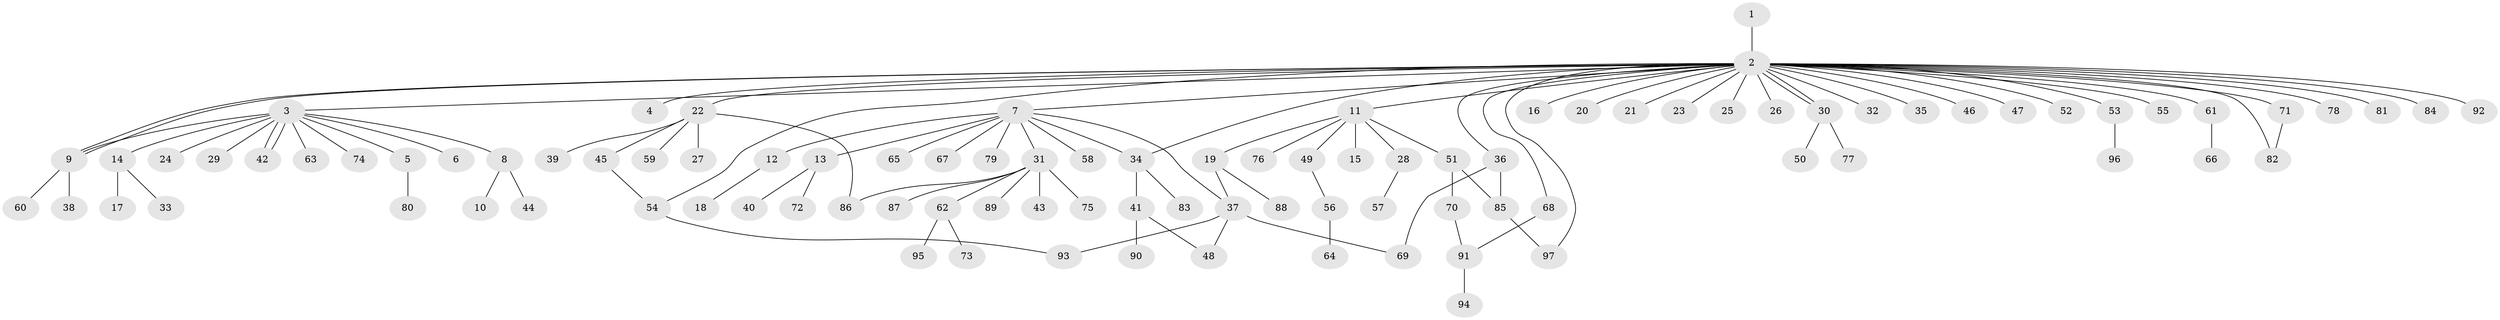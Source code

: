 // Generated by graph-tools (version 1.1) at 2025/26/03/09/25 03:26:07]
// undirected, 97 vertices, 111 edges
graph export_dot {
graph [start="1"]
  node [color=gray90,style=filled];
  1;
  2;
  3;
  4;
  5;
  6;
  7;
  8;
  9;
  10;
  11;
  12;
  13;
  14;
  15;
  16;
  17;
  18;
  19;
  20;
  21;
  22;
  23;
  24;
  25;
  26;
  27;
  28;
  29;
  30;
  31;
  32;
  33;
  34;
  35;
  36;
  37;
  38;
  39;
  40;
  41;
  42;
  43;
  44;
  45;
  46;
  47;
  48;
  49;
  50;
  51;
  52;
  53;
  54;
  55;
  56;
  57;
  58;
  59;
  60;
  61;
  62;
  63;
  64;
  65;
  66;
  67;
  68;
  69;
  70;
  71;
  72;
  73;
  74;
  75;
  76;
  77;
  78;
  79;
  80;
  81;
  82;
  83;
  84;
  85;
  86;
  87;
  88;
  89;
  90;
  91;
  92;
  93;
  94;
  95;
  96;
  97;
  1 -- 2;
  2 -- 3;
  2 -- 4;
  2 -- 7;
  2 -- 9;
  2 -- 9;
  2 -- 11;
  2 -- 16;
  2 -- 20;
  2 -- 21;
  2 -- 22;
  2 -- 23;
  2 -- 25;
  2 -- 26;
  2 -- 30;
  2 -- 30;
  2 -- 32;
  2 -- 34;
  2 -- 35;
  2 -- 36;
  2 -- 46;
  2 -- 47;
  2 -- 52;
  2 -- 53;
  2 -- 54;
  2 -- 55;
  2 -- 61;
  2 -- 68;
  2 -- 71;
  2 -- 78;
  2 -- 81;
  2 -- 82;
  2 -- 84;
  2 -- 92;
  2 -- 97;
  3 -- 5;
  3 -- 6;
  3 -- 8;
  3 -- 9;
  3 -- 14;
  3 -- 24;
  3 -- 29;
  3 -- 42;
  3 -- 42;
  3 -- 63;
  3 -- 74;
  5 -- 80;
  7 -- 12;
  7 -- 13;
  7 -- 31;
  7 -- 34;
  7 -- 37;
  7 -- 58;
  7 -- 65;
  7 -- 67;
  7 -- 79;
  8 -- 10;
  8 -- 44;
  9 -- 38;
  9 -- 60;
  11 -- 15;
  11 -- 19;
  11 -- 28;
  11 -- 49;
  11 -- 51;
  11 -- 76;
  12 -- 18;
  13 -- 40;
  13 -- 72;
  14 -- 17;
  14 -- 33;
  19 -- 37;
  19 -- 88;
  22 -- 27;
  22 -- 39;
  22 -- 45;
  22 -- 59;
  22 -- 86;
  28 -- 57;
  30 -- 50;
  30 -- 77;
  31 -- 43;
  31 -- 62;
  31 -- 75;
  31 -- 86;
  31 -- 87;
  31 -- 89;
  34 -- 41;
  34 -- 83;
  36 -- 69;
  36 -- 85;
  37 -- 48;
  37 -- 69;
  37 -- 93;
  41 -- 48;
  41 -- 90;
  45 -- 54;
  49 -- 56;
  51 -- 70;
  51 -- 85;
  53 -- 96;
  54 -- 93;
  56 -- 64;
  61 -- 66;
  62 -- 73;
  62 -- 95;
  68 -- 91;
  70 -- 91;
  71 -- 82;
  85 -- 97;
  91 -- 94;
}
